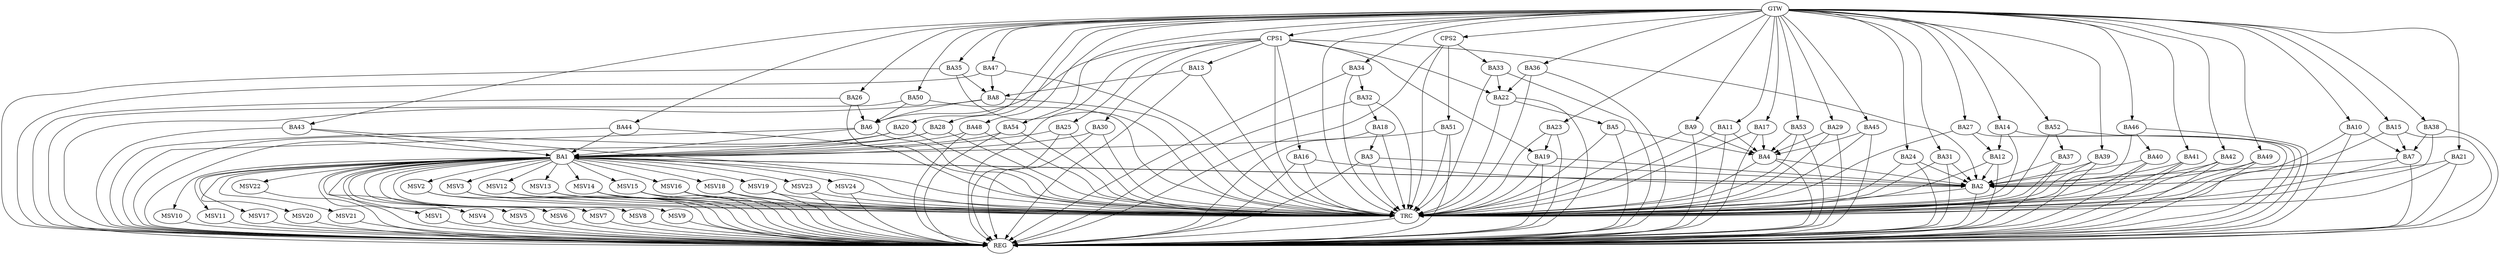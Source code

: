 strict digraph G {
  BA1 [ label="BA1" ];
  BA2 [ label="BA2" ];
  BA3 [ label="BA3" ];
  BA4 [ label="BA4" ];
  BA5 [ label="BA5" ];
  BA6 [ label="BA6" ];
  BA7 [ label="BA7" ];
  BA8 [ label="BA8" ];
  BA9 [ label="BA9" ];
  BA10 [ label="BA10" ];
  BA11 [ label="BA11" ];
  BA12 [ label="BA12" ];
  BA13 [ label="BA13" ];
  BA14 [ label="BA14" ];
  BA15 [ label="BA15" ];
  BA16 [ label="BA16" ];
  BA17 [ label="BA17" ];
  BA18 [ label="BA18" ];
  BA19 [ label="BA19" ];
  BA20 [ label="BA20" ];
  BA21 [ label="BA21" ];
  BA22 [ label="BA22" ];
  BA23 [ label="BA23" ];
  BA24 [ label="BA24" ];
  BA25 [ label="BA25" ];
  BA26 [ label="BA26" ];
  BA27 [ label="BA27" ];
  BA28 [ label="BA28" ];
  BA29 [ label="BA29" ];
  BA30 [ label="BA30" ];
  BA31 [ label="BA31" ];
  BA32 [ label="BA32" ];
  BA33 [ label="BA33" ];
  BA34 [ label="BA34" ];
  BA35 [ label="BA35" ];
  BA36 [ label="BA36" ];
  BA37 [ label="BA37" ];
  BA38 [ label="BA38" ];
  BA39 [ label="BA39" ];
  BA40 [ label="BA40" ];
  BA41 [ label="BA41" ];
  BA42 [ label="BA42" ];
  BA43 [ label="BA43" ];
  BA44 [ label="BA44" ];
  BA45 [ label="BA45" ];
  BA46 [ label="BA46" ];
  BA47 [ label="BA47" ];
  BA48 [ label="BA48" ];
  BA49 [ label="BA49" ];
  BA50 [ label="BA50" ];
  BA51 [ label="BA51" ];
  BA52 [ label="BA52" ];
  BA53 [ label="BA53" ];
  BA54 [ label="BA54" ];
  CPS1 [ label="CPS1" ];
  CPS2 [ label="CPS2" ];
  GTW [ label="GTW" ];
  REG [ label="REG" ];
  TRC [ label="TRC" ];
  MSV1 [ label="MSV1" ];
  MSV2 [ label="MSV2" ];
  MSV3 [ label="MSV3" ];
  MSV4 [ label="MSV4" ];
  MSV5 [ label="MSV5" ];
  MSV6 [ label="MSV6" ];
  MSV7 [ label="MSV7" ];
  MSV8 [ label="MSV8" ];
  MSV9 [ label="MSV9" ];
  MSV10 [ label="MSV10" ];
  MSV11 [ label="MSV11" ];
  MSV12 [ label="MSV12" ];
  MSV13 [ label="MSV13" ];
  MSV14 [ label="MSV14" ];
  MSV15 [ label="MSV15" ];
  MSV16 [ label="MSV16" ];
  MSV17 [ label="MSV17" ];
  MSV18 [ label="MSV18" ];
  MSV19 [ label="MSV19" ];
  MSV20 [ label="MSV20" ];
  MSV21 [ label="MSV21" ];
  MSV22 [ label="MSV22" ];
  MSV23 [ label="MSV23" ];
  MSV24 [ label="MSV24" ];
  BA1 -> BA2;
  BA2 -> BA1;
  BA3 -> BA2;
  BA4 -> BA2;
  BA5 -> BA4;
  BA6 -> BA1;
  BA7 -> BA2;
  BA8 -> BA6;
  BA9 -> BA4;
  BA10 -> BA7;
  BA11 -> BA4;
  BA12 -> BA2;
  BA13 -> BA8;
  BA14 -> BA12;
  BA15 -> BA7;
  BA16 -> BA2;
  BA17 -> BA4;
  BA18 -> BA3;
  BA19 -> BA2;
  BA20 -> BA1;
  BA21 -> BA2;
  BA22 -> BA5;
  BA23 -> BA19;
  BA24 -> BA2;
  BA25 -> BA1;
  BA26 -> BA6;
  BA27 -> BA12;
  BA28 -> BA1;
  BA29 -> BA4;
  BA30 -> BA1;
  BA31 -> BA2;
  BA32 -> BA18;
  BA33 -> BA22;
  BA34 -> BA32;
  BA35 -> BA8;
  BA36 -> BA22;
  BA37 -> BA2;
  BA38 -> BA7;
  BA39 -> BA2;
  BA40 -> BA2;
  BA41 -> BA2;
  BA42 -> BA2;
  BA43 -> BA1;
  BA44 -> BA1;
  BA45 -> BA4;
  BA46 -> BA40;
  BA47 -> BA8;
  BA48 -> BA1;
  BA49 -> BA2;
  BA50 -> BA6;
  BA51 -> BA1;
  BA52 -> BA37;
  BA53 -> BA4;
  BA54 -> BA1;
  CPS1 -> BA19;
  CPS1 -> BA6;
  CPS1 -> BA22;
  CPS1 -> BA16;
  CPS1 -> BA2;
  CPS1 -> BA30;
  CPS1 -> BA25;
  CPS1 -> BA13;
  CPS2 -> BA51;
  CPS2 -> BA33;
  GTW -> BA9;
  GTW -> BA10;
  GTW -> BA11;
  GTW -> BA14;
  GTW -> BA15;
  GTW -> BA17;
  GTW -> BA20;
  GTW -> BA21;
  GTW -> BA23;
  GTW -> BA24;
  GTW -> BA26;
  GTW -> BA27;
  GTW -> BA28;
  GTW -> BA29;
  GTW -> BA31;
  GTW -> BA34;
  GTW -> BA35;
  GTW -> BA36;
  GTW -> BA38;
  GTW -> BA39;
  GTW -> BA41;
  GTW -> BA42;
  GTW -> BA43;
  GTW -> BA44;
  GTW -> BA45;
  GTW -> BA46;
  GTW -> BA47;
  GTW -> BA48;
  GTW -> BA49;
  GTW -> BA50;
  GTW -> BA52;
  GTW -> BA53;
  GTW -> BA54;
  GTW -> CPS1;
  GTW -> CPS2;
  BA1 -> REG;
  BA2 -> REG;
  BA3 -> REG;
  BA4 -> REG;
  BA5 -> REG;
  BA6 -> REG;
  BA7 -> REG;
  BA8 -> REG;
  BA9 -> REG;
  BA10 -> REG;
  BA11 -> REG;
  BA12 -> REG;
  BA13 -> REG;
  BA14 -> REG;
  BA15 -> REG;
  BA16 -> REG;
  BA17 -> REG;
  BA18 -> REG;
  BA19 -> REG;
  BA20 -> REG;
  BA21 -> REG;
  BA22 -> REG;
  BA23 -> REG;
  BA24 -> REG;
  BA25 -> REG;
  BA26 -> REG;
  BA27 -> REG;
  BA28 -> REG;
  BA29 -> REG;
  BA30 -> REG;
  BA31 -> REG;
  BA32 -> REG;
  BA33 -> REG;
  BA34 -> REG;
  BA35 -> REG;
  BA36 -> REG;
  BA37 -> REG;
  BA38 -> REG;
  BA39 -> REG;
  BA40 -> REG;
  BA41 -> REG;
  BA42 -> REG;
  BA43 -> REG;
  BA44 -> REG;
  BA45 -> REG;
  BA46 -> REG;
  BA47 -> REG;
  BA48 -> REG;
  BA49 -> REG;
  BA50 -> REG;
  BA51 -> REG;
  BA52 -> REG;
  BA53 -> REG;
  BA54 -> REG;
  CPS1 -> REG;
  CPS2 -> REG;
  BA1 -> TRC;
  BA2 -> TRC;
  BA3 -> TRC;
  BA4 -> TRC;
  BA5 -> TRC;
  BA6 -> TRC;
  BA7 -> TRC;
  BA8 -> TRC;
  BA9 -> TRC;
  BA10 -> TRC;
  BA11 -> TRC;
  BA12 -> TRC;
  BA13 -> TRC;
  BA14 -> TRC;
  BA15 -> TRC;
  BA16 -> TRC;
  BA17 -> TRC;
  BA18 -> TRC;
  BA19 -> TRC;
  BA20 -> TRC;
  BA21 -> TRC;
  BA22 -> TRC;
  BA23 -> TRC;
  BA24 -> TRC;
  BA25 -> TRC;
  BA26 -> TRC;
  BA27 -> TRC;
  BA28 -> TRC;
  BA29 -> TRC;
  BA30 -> TRC;
  BA31 -> TRC;
  BA32 -> TRC;
  BA33 -> TRC;
  BA34 -> TRC;
  BA35 -> TRC;
  BA36 -> TRC;
  BA37 -> TRC;
  BA38 -> TRC;
  BA39 -> TRC;
  BA40 -> TRC;
  BA41 -> TRC;
  BA42 -> TRC;
  BA43 -> TRC;
  BA44 -> TRC;
  BA45 -> TRC;
  BA46 -> TRC;
  BA47 -> TRC;
  BA48 -> TRC;
  BA49 -> TRC;
  BA50 -> TRC;
  BA51 -> TRC;
  BA52 -> TRC;
  BA53 -> TRC;
  BA54 -> TRC;
  CPS1 -> TRC;
  CPS2 -> TRC;
  GTW -> TRC;
  TRC -> REG;
  BA1 -> MSV1;
  BA1 -> MSV2;
  MSV1 -> REG;
  MSV2 -> REG;
  MSV2 -> TRC;
  BA1 -> MSV3;
  BA1 -> MSV4;
  BA1 -> MSV5;
  BA1 -> MSV6;
  MSV3 -> REG;
  MSV3 -> TRC;
  MSV4 -> REG;
  MSV5 -> REG;
  MSV6 -> REG;
  BA1 -> MSV7;
  BA1 -> MSV8;
  BA1 -> MSV9;
  MSV7 -> REG;
  MSV8 -> REG;
  MSV9 -> REG;
  BA1 -> MSV10;
  BA1 -> MSV11;
  BA1 -> MSV12;
  BA1 -> MSV13;
  MSV10 -> REG;
  MSV11 -> REG;
  MSV12 -> REG;
  MSV12 -> TRC;
  MSV13 -> REG;
  MSV13 -> TRC;
  BA1 -> MSV14;
  MSV14 -> REG;
  MSV14 -> TRC;
  BA1 -> MSV15;
  MSV15 -> REG;
  MSV15 -> TRC;
  BA1 -> MSV16;
  MSV16 -> REG;
  MSV16 -> TRC;
  BA1 -> MSV17;
  BA1 -> MSV18;
  BA1 -> MSV19;
  MSV17 -> REG;
  MSV18 -> REG;
  MSV18 -> TRC;
  MSV19 -> REG;
  MSV19 -> TRC;
  BA1 -> MSV20;
  BA1 -> MSV21;
  BA1 -> MSV22;
  BA1 -> MSV23;
  BA1 -> MSV24;
  MSV20 -> REG;
  MSV21 -> REG;
  MSV22 -> REG;
  MSV23 -> REG;
  MSV23 -> TRC;
  MSV24 -> REG;
  MSV24 -> TRC;
}
